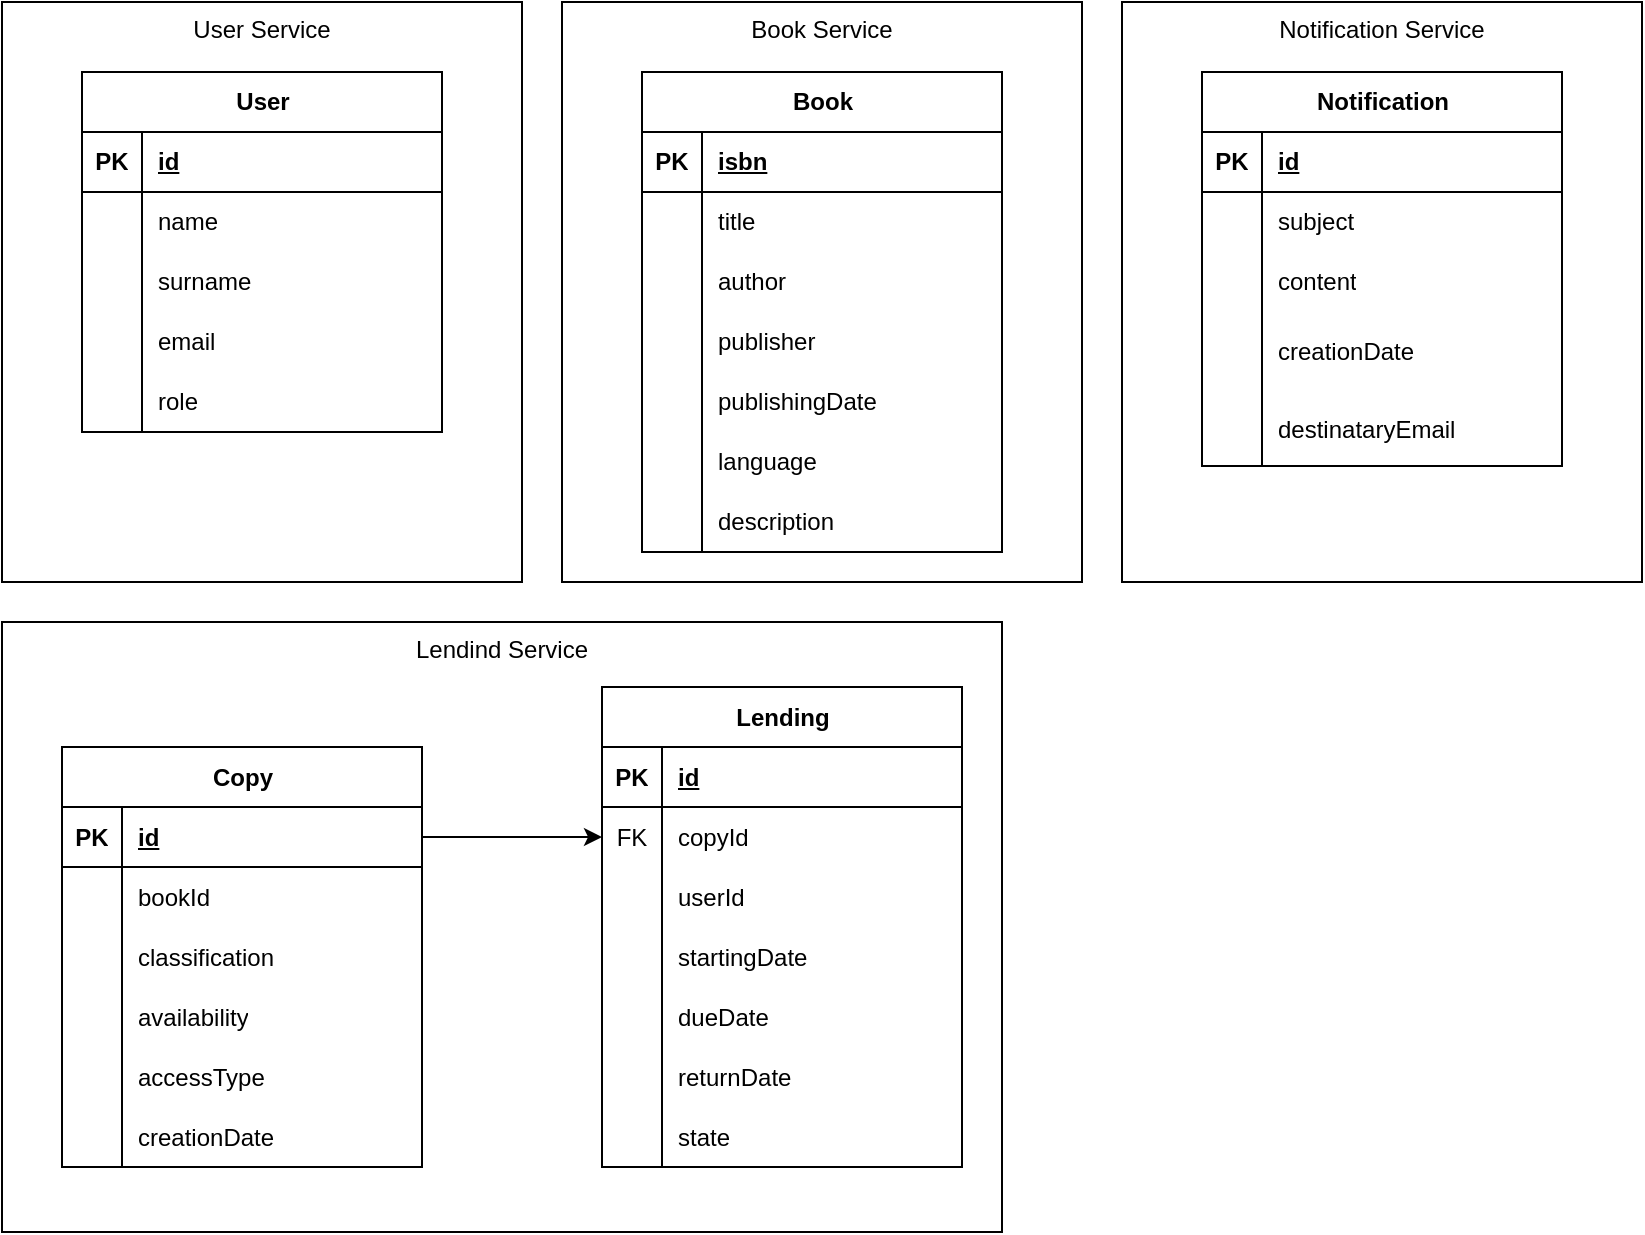 <mxfile version="26.0.16">
  <diagram id="R2lEEEUBdFMjLlhIrx00" name="Page-1">
    <mxGraphModel dx="1501" dy="822" grid="1" gridSize="10" guides="1" tooltips="1" connect="1" arrows="1" fold="1" page="1" pageScale="1" pageWidth="850" pageHeight="1100" math="0" shadow="0" extFonts="Permanent Marker^https://fonts.googleapis.com/css?family=Permanent+Marker">
      <root>
        <mxCell id="0" />
        <mxCell id="1" parent="0" />
        <mxCell id="5AEyeN0AGtQC5Ah8JZ4j-119" value="" style="group" vertex="1" connectable="0" parent="1">
          <mxGeometry x="15" y="320" width="500" height="305" as="geometry" />
        </mxCell>
        <mxCell id="5AEyeN0AGtQC5Ah8JZ4j-117" value="Lendind Service" style="rounded=0;whiteSpace=wrap;html=1;verticalAlign=top;" vertex="1" parent="5AEyeN0AGtQC5Ah8JZ4j-119">
          <mxGeometry width="500" height="305" as="geometry" />
        </mxCell>
        <mxCell id="5AEyeN0AGtQC5Ah8JZ4j-89" value="Copy" style="shape=table;startSize=30;container=1;collapsible=1;childLayout=tableLayout;fixedRows=1;rowLines=0;fontStyle=1;align=center;resizeLast=1;html=1;" vertex="1" parent="5AEyeN0AGtQC5Ah8JZ4j-119">
          <mxGeometry x="30" y="62.5" width="180" height="210" as="geometry" />
        </mxCell>
        <mxCell id="5AEyeN0AGtQC5Ah8JZ4j-90" value="" style="shape=tableRow;horizontal=0;startSize=0;swimlaneHead=0;swimlaneBody=0;fillColor=none;collapsible=0;dropTarget=0;points=[[0,0.5],[1,0.5]];portConstraint=eastwest;top=0;left=0;right=0;bottom=1;" vertex="1" parent="5AEyeN0AGtQC5Ah8JZ4j-89">
          <mxGeometry y="30" width="180" height="30" as="geometry" />
        </mxCell>
        <mxCell id="5AEyeN0AGtQC5Ah8JZ4j-91" value="PK" style="shape=partialRectangle;connectable=0;fillColor=none;top=0;left=0;bottom=0;right=0;fontStyle=1;overflow=hidden;whiteSpace=wrap;html=1;" vertex="1" parent="5AEyeN0AGtQC5Ah8JZ4j-90">
          <mxGeometry width="30" height="30" as="geometry">
            <mxRectangle width="30" height="30" as="alternateBounds" />
          </mxGeometry>
        </mxCell>
        <mxCell id="5AEyeN0AGtQC5Ah8JZ4j-92" value="id" style="shape=partialRectangle;connectable=0;fillColor=none;top=0;left=0;bottom=0;right=0;align=left;spacingLeft=6;fontStyle=5;overflow=hidden;whiteSpace=wrap;html=1;" vertex="1" parent="5AEyeN0AGtQC5Ah8JZ4j-90">
          <mxGeometry x="30" width="150" height="30" as="geometry">
            <mxRectangle width="150" height="30" as="alternateBounds" />
          </mxGeometry>
        </mxCell>
        <mxCell id="5AEyeN0AGtQC5Ah8JZ4j-93" value="" style="shape=tableRow;horizontal=0;startSize=0;swimlaneHead=0;swimlaneBody=0;fillColor=none;collapsible=0;dropTarget=0;points=[[0,0.5],[1,0.5]];portConstraint=eastwest;top=0;left=0;right=0;bottom=0;" vertex="1" parent="5AEyeN0AGtQC5Ah8JZ4j-89">
          <mxGeometry y="60" width="180" height="30" as="geometry" />
        </mxCell>
        <mxCell id="5AEyeN0AGtQC5Ah8JZ4j-94" value="" style="shape=partialRectangle;connectable=0;fillColor=none;top=0;left=0;bottom=0;right=0;editable=1;overflow=hidden;whiteSpace=wrap;html=1;" vertex="1" parent="5AEyeN0AGtQC5Ah8JZ4j-93">
          <mxGeometry width="30" height="30" as="geometry">
            <mxRectangle width="30" height="30" as="alternateBounds" />
          </mxGeometry>
        </mxCell>
        <mxCell id="5AEyeN0AGtQC5Ah8JZ4j-95" value="bookId" style="shape=partialRectangle;connectable=0;fillColor=none;top=0;left=0;bottom=0;right=0;align=left;spacingLeft=6;overflow=hidden;whiteSpace=wrap;html=1;" vertex="1" parent="5AEyeN0AGtQC5Ah8JZ4j-93">
          <mxGeometry x="30" width="150" height="30" as="geometry">
            <mxRectangle width="150" height="30" as="alternateBounds" />
          </mxGeometry>
        </mxCell>
        <mxCell id="5AEyeN0AGtQC5Ah8JZ4j-96" value="" style="shape=tableRow;horizontal=0;startSize=0;swimlaneHead=0;swimlaneBody=0;fillColor=none;collapsible=0;dropTarget=0;points=[[0,0.5],[1,0.5]];portConstraint=eastwest;top=0;left=0;right=0;bottom=0;" vertex="1" parent="5AEyeN0AGtQC5Ah8JZ4j-89">
          <mxGeometry y="90" width="180" height="30" as="geometry" />
        </mxCell>
        <mxCell id="5AEyeN0AGtQC5Ah8JZ4j-97" value="" style="shape=partialRectangle;connectable=0;fillColor=none;top=0;left=0;bottom=0;right=0;editable=1;overflow=hidden;whiteSpace=wrap;html=1;" vertex="1" parent="5AEyeN0AGtQC5Ah8JZ4j-96">
          <mxGeometry width="30" height="30" as="geometry">
            <mxRectangle width="30" height="30" as="alternateBounds" />
          </mxGeometry>
        </mxCell>
        <mxCell id="5AEyeN0AGtQC5Ah8JZ4j-98" value="classification" style="shape=partialRectangle;connectable=0;fillColor=none;top=0;left=0;bottom=0;right=0;align=left;spacingLeft=6;overflow=hidden;whiteSpace=wrap;html=1;" vertex="1" parent="5AEyeN0AGtQC5Ah8JZ4j-96">
          <mxGeometry x="30" width="150" height="30" as="geometry">
            <mxRectangle width="150" height="30" as="alternateBounds" />
          </mxGeometry>
        </mxCell>
        <mxCell id="5AEyeN0AGtQC5Ah8JZ4j-99" value="" style="shape=tableRow;horizontal=0;startSize=0;swimlaneHead=0;swimlaneBody=0;fillColor=none;collapsible=0;dropTarget=0;points=[[0,0.5],[1,0.5]];portConstraint=eastwest;top=0;left=0;right=0;bottom=0;" vertex="1" parent="5AEyeN0AGtQC5Ah8JZ4j-89">
          <mxGeometry y="120" width="180" height="30" as="geometry" />
        </mxCell>
        <mxCell id="5AEyeN0AGtQC5Ah8JZ4j-100" value="" style="shape=partialRectangle;connectable=0;fillColor=none;top=0;left=0;bottom=0;right=0;editable=1;overflow=hidden;whiteSpace=wrap;html=1;" vertex="1" parent="5AEyeN0AGtQC5Ah8JZ4j-99">
          <mxGeometry width="30" height="30" as="geometry">
            <mxRectangle width="30" height="30" as="alternateBounds" />
          </mxGeometry>
        </mxCell>
        <mxCell id="5AEyeN0AGtQC5Ah8JZ4j-101" value="availability" style="shape=partialRectangle;connectable=0;fillColor=none;top=0;left=0;bottom=0;right=0;align=left;spacingLeft=6;overflow=hidden;whiteSpace=wrap;html=1;" vertex="1" parent="5AEyeN0AGtQC5Ah8JZ4j-99">
          <mxGeometry x="30" width="150" height="30" as="geometry">
            <mxRectangle width="150" height="30" as="alternateBounds" />
          </mxGeometry>
        </mxCell>
        <mxCell id="5AEyeN0AGtQC5Ah8JZ4j-108" style="shape=tableRow;horizontal=0;startSize=0;swimlaneHead=0;swimlaneBody=0;fillColor=none;collapsible=0;dropTarget=0;points=[[0,0.5],[1,0.5]];portConstraint=eastwest;top=0;left=0;right=0;bottom=0;" vertex="1" parent="5AEyeN0AGtQC5Ah8JZ4j-89">
          <mxGeometry y="150" width="180" height="30" as="geometry" />
        </mxCell>
        <mxCell id="5AEyeN0AGtQC5Ah8JZ4j-109" style="shape=partialRectangle;connectable=0;fillColor=none;top=0;left=0;bottom=0;right=0;editable=1;overflow=hidden;whiteSpace=wrap;html=1;" vertex="1" parent="5AEyeN0AGtQC5Ah8JZ4j-108">
          <mxGeometry width="30" height="30" as="geometry">
            <mxRectangle width="30" height="30" as="alternateBounds" />
          </mxGeometry>
        </mxCell>
        <mxCell id="5AEyeN0AGtQC5Ah8JZ4j-110" value="accessType" style="shape=partialRectangle;connectable=0;fillColor=none;top=0;left=0;bottom=0;right=0;align=left;spacingLeft=6;overflow=hidden;whiteSpace=wrap;html=1;" vertex="1" parent="5AEyeN0AGtQC5Ah8JZ4j-108">
          <mxGeometry x="30" width="150" height="30" as="geometry">
            <mxRectangle width="150" height="30" as="alternateBounds" />
          </mxGeometry>
        </mxCell>
        <mxCell id="5AEyeN0AGtQC5Ah8JZ4j-129" style="shape=tableRow;horizontal=0;startSize=0;swimlaneHead=0;swimlaneBody=0;fillColor=none;collapsible=0;dropTarget=0;points=[[0,0.5],[1,0.5]];portConstraint=eastwest;top=0;left=0;right=0;bottom=0;" vertex="1" parent="5AEyeN0AGtQC5Ah8JZ4j-89">
          <mxGeometry y="180" width="180" height="30" as="geometry" />
        </mxCell>
        <mxCell id="5AEyeN0AGtQC5Ah8JZ4j-130" style="shape=partialRectangle;connectable=0;fillColor=none;top=0;left=0;bottom=0;right=0;editable=1;overflow=hidden;whiteSpace=wrap;html=1;" vertex="1" parent="5AEyeN0AGtQC5Ah8JZ4j-129">
          <mxGeometry width="30" height="30" as="geometry">
            <mxRectangle width="30" height="30" as="alternateBounds" />
          </mxGeometry>
        </mxCell>
        <mxCell id="5AEyeN0AGtQC5Ah8JZ4j-131" value="creationDate" style="shape=partialRectangle;connectable=0;fillColor=none;top=0;left=0;bottom=0;right=0;align=left;spacingLeft=6;overflow=hidden;whiteSpace=wrap;html=1;" vertex="1" parent="5AEyeN0AGtQC5Ah8JZ4j-129">
          <mxGeometry x="30" width="150" height="30" as="geometry">
            <mxRectangle width="150" height="30" as="alternateBounds" />
          </mxGeometry>
        </mxCell>
        <mxCell id="5AEyeN0AGtQC5Ah8JZ4j-67" value="Lending" style="shape=table;startSize=30;container=1;collapsible=1;childLayout=tableLayout;fixedRows=1;rowLines=0;fontStyle=1;align=center;resizeLast=1;html=1;" vertex="1" parent="5AEyeN0AGtQC5Ah8JZ4j-119">
          <mxGeometry x="300" y="32.5" width="180" height="240" as="geometry" />
        </mxCell>
        <mxCell id="5AEyeN0AGtQC5Ah8JZ4j-68" value="" style="shape=tableRow;horizontal=0;startSize=0;swimlaneHead=0;swimlaneBody=0;fillColor=none;collapsible=0;dropTarget=0;points=[[0,0.5],[1,0.5]];portConstraint=eastwest;top=0;left=0;right=0;bottom=1;" vertex="1" parent="5AEyeN0AGtQC5Ah8JZ4j-67">
          <mxGeometry y="30" width="180" height="30" as="geometry" />
        </mxCell>
        <mxCell id="5AEyeN0AGtQC5Ah8JZ4j-69" value="PK" style="shape=partialRectangle;connectable=0;fillColor=none;top=0;left=0;bottom=0;right=0;fontStyle=1;overflow=hidden;whiteSpace=wrap;html=1;" vertex="1" parent="5AEyeN0AGtQC5Ah8JZ4j-68">
          <mxGeometry width="30" height="30" as="geometry">
            <mxRectangle width="30" height="30" as="alternateBounds" />
          </mxGeometry>
        </mxCell>
        <mxCell id="5AEyeN0AGtQC5Ah8JZ4j-70" value="id" style="shape=partialRectangle;connectable=0;fillColor=none;top=0;left=0;bottom=0;right=0;align=left;spacingLeft=6;fontStyle=5;overflow=hidden;whiteSpace=wrap;html=1;" vertex="1" parent="5AEyeN0AGtQC5Ah8JZ4j-68">
          <mxGeometry x="30" width="150" height="30" as="geometry">
            <mxRectangle width="150" height="30" as="alternateBounds" />
          </mxGeometry>
        </mxCell>
        <mxCell id="5AEyeN0AGtQC5Ah8JZ4j-71" value="" style="shape=tableRow;horizontal=0;startSize=0;swimlaneHead=0;swimlaneBody=0;fillColor=none;collapsible=0;dropTarget=0;points=[[0,0.5],[1,0.5]];portConstraint=eastwest;top=0;left=0;right=0;bottom=0;" vertex="1" parent="5AEyeN0AGtQC5Ah8JZ4j-67">
          <mxGeometry y="60" width="180" height="30" as="geometry" />
        </mxCell>
        <mxCell id="5AEyeN0AGtQC5Ah8JZ4j-72" value="FK" style="shape=partialRectangle;connectable=0;fillColor=none;top=0;left=0;bottom=0;right=0;editable=1;overflow=hidden;whiteSpace=wrap;html=1;" vertex="1" parent="5AEyeN0AGtQC5Ah8JZ4j-71">
          <mxGeometry width="30" height="30" as="geometry">
            <mxRectangle width="30" height="30" as="alternateBounds" />
          </mxGeometry>
        </mxCell>
        <mxCell id="5AEyeN0AGtQC5Ah8JZ4j-73" value="copyId" style="shape=partialRectangle;connectable=0;fillColor=none;top=0;left=0;bottom=0;right=0;align=left;spacingLeft=6;overflow=hidden;whiteSpace=wrap;html=1;" vertex="1" parent="5AEyeN0AGtQC5Ah8JZ4j-71">
          <mxGeometry x="30" width="150" height="30" as="geometry">
            <mxRectangle width="150" height="30" as="alternateBounds" />
          </mxGeometry>
        </mxCell>
        <mxCell id="5AEyeN0AGtQC5Ah8JZ4j-74" value="" style="shape=tableRow;horizontal=0;startSize=0;swimlaneHead=0;swimlaneBody=0;fillColor=none;collapsible=0;dropTarget=0;points=[[0,0.5],[1,0.5]];portConstraint=eastwest;top=0;left=0;right=0;bottom=0;" vertex="1" parent="5AEyeN0AGtQC5Ah8JZ4j-67">
          <mxGeometry y="90" width="180" height="30" as="geometry" />
        </mxCell>
        <mxCell id="5AEyeN0AGtQC5Ah8JZ4j-75" value="" style="shape=partialRectangle;connectable=0;fillColor=none;top=0;left=0;bottom=0;right=0;editable=1;overflow=hidden;whiteSpace=wrap;html=1;" vertex="1" parent="5AEyeN0AGtQC5Ah8JZ4j-74">
          <mxGeometry width="30" height="30" as="geometry">
            <mxRectangle width="30" height="30" as="alternateBounds" />
          </mxGeometry>
        </mxCell>
        <mxCell id="5AEyeN0AGtQC5Ah8JZ4j-76" value="userId" style="shape=partialRectangle;connectable=0;fillColor=none;top=0;left=0;bottom=0;right=0;align=left;spacingLeft=6;overflow=hidden;whiteSpace=wrap;html=1;" vertex="1" parent="5AEyeN0AGtQC5Ah8JZ4j-74">
          <mxGeometry x="30" width="150" height="30" as="geometry">
            <mxRectangle width="150" height="30" as="alternateBounds" />
          </mxGeometry>
        </mxCell>
        <mxCell id="5AEyeN0AGtQC5Ah8JZ4j-77" value="" style="shape=tableRow;horizontal=0;startSize=0;swimlaneHead=0;swimlaneBody=0;fillColor=none;collapsible=0;dropTarget=0;points=[[0,0.5],[1,0.5]];portConstraint=eastwest;top=0;left=0;right=0;bottom=0;" vertex="1" parent="5AEyeN0AGtQC5Ah8JZ4j-67">
          <mxGeometry y="120" width="180" height="30" as="geometry" />
        </mxCell>
        <mxCell id="5AEyeN0AGtQC5Ah8JZ4j-78" value="" style="shape=partialRectangle;connectable=0;fillColor=none;top=0;left=0;bottom=0;right=0;editable=1;overflow=hidden;whiteSpace=wrap;html=1;" vertex="1" parent="5AEyeN0AGtQC5Ah8JZ4j-77">
          <mxGeometry width="30" height="30" as="geometry">
            <mxRectangle width="30" height="30" as="alternateBounds" />
          </mxGeometry>
        </mxCell>
        <mxCell id="5AEyeN0AGtQC5Ah8JZ4j-79" value="startingDate" style="shape=partialRectangle;connectable=0;fillColor=none;top=0;left=0;bottom=0;right=0;align=left;spacingLeft=6;overflow=hidden;whiteSpace=wrap;html=1;" vertex="1" parent="5AEyeN0AGtQC5Ah8JZ4j-77">
          <mxGeometry x="30" width="150" height="30" as="geometry">
            <mxRectangle width="150" height="30" as="alternateBounds" />
          </mxGeometry>
        </mxCell>
        <mxCell id="5AEyeN0AGtQC5Ah8JZ4j-80" style="shape=tableRow;horizontal=0;startSize=0;swimlaneHead=0;swimlaneBody=0;fillColor=none;collapsible=0;dropTarget=0;points=[[0,0.5],[1,0.5]];portConstraint=eastwest;top=0;left=0;right=0;bottom=0;" vertex="1" parent="5AEyeN0AGtQC5Ah8JZ4j-67">
          <mxGeometry y="150" width="180" height="30" as="geometry" />
        </mxCell>
        <mxCell id="5AEyeN0AGtQC5Ah8JZ4j-81" style="shape=partialRectangle;connectable=0;fillColor=none;top=0;left=0;bottom=0;right=0;editable=1;overflow=hidden;whiteSpace=wrap;html=1;" vertex="1" parent="5AEyeN0AGtQC5Ah8JZ4j-80">
          <mxGeometry width="30" height="30" as="geometry">
            <mxRectangle width="30" height="30" as="alternateBounds" />
          </mxGeometry>
        </mxCell>
        <mxCell id="5AEyeN0AGtQC5Ah8JZ4j-82" value="dueDate" style="shape=partialRectangle;connectable=0;fillColor=none;top=0;left=0;bottom=0;right=0;align=left;spacingLeft=6;overflow=hidden;whiteSpace=wrap;html=1;" vertex="1" parent="5AEyeN0AGtQC5Ah8JZ4j-80">
          <mxGeometry x="30" width="150" height="30" as="geometry">
            <mxRectangle width="150" height="30" as="alternateBounds" />
          </mxGeometry>
        </mxCell>
        <mxCell id="5AEyeN0AGtQC5Ah8JZ4j-83" style="shape=tableRow;horizontal=0;startSize=0;swimlaneHead=0;swimlaneBody=0;fillColor=none;collapsible=0;dropTarget=0;points=[[0,0.5],[1,0.5]];portConstraint=eastwest;top=0;left=0;right=0;bottom=0;" vertex="1" parent="5AEyeN0AGtQC5Ah8JZ4j-67">
          <mxGeometry y="180" width="180" height="30" as="geometry" />
        </mxCell>
        <mxCell id="5AEyeN0AGtQC5Ah8JZ4j-84" style="shape=partialRectangle;connectable=0;fillColor=none;top=0;left=0;bottom=0;right=0;editable=1;overflow=hidden;whiteSpace=wrap;html=1;" vertex="1" parent="5AEyeN0AGtQC5Ah8JZ4j-83">
          <mxGeometry width="30" height="30" as="geometry">
            <mxRectangle width="30" height="30" as="alternateBounds" />
          </mxGeometry>
        </mxCell>
        <mxCell id="5AEyeN0AGtQC5Ah8JZ4j-85" value="returnDate" style="shape=partialRectangle;connectable=0;fillColor=none;top=0;left=0;bottom=0;right=0;align=left;spacingLeft=6;overflow=hidden;whiteSpace=wrap;html=1;" vertex="1" parent="5AEyeN0AGtQC5Ah8JZ4j-83">
          <mxGeometry x="30" width="150" height="30" as="geometry">
            <mxRectangle width="150" height="30" as="alternateBounds" />
          </mxGeometry>
        </mxCell>
        <mxCell id="5AEyeN0AGtQC5Ah8JZ4j-86" style="shape=tableRow;horizontal=0;startSize=0;swimlaneHead=0;swimlaneBody=0;fillColor=none;collapsible=0;dropTarget=0;points=[[0,0.5],[1,0.5]];portConstraint=eastwest;top=0;left=0;right=0;bottom=0;" vertex="1" parent="5AEyeN0AGtQC5Ah8JZ4j-67">
          <mxGeometry y="210" width="180" height="30" as="geometry" />
        </mxCell>
        <mxCell id="5AEyeN0AGtQC5Ah8JZ4j-87" style="shape=partialRectangle;connectable=0;fillColor=none;top=0;left=0;bottom=0;right=0;editable=1;overflow=hidden;whiteSpace=wrap;html=1;" vertex="1" parent="5AEyeN0AGtQC5Ah8JZ4j-86">
          <mxGeometry width="30" height="30" as="geometry">
            <mxRectangle width="30" height="30" as="alternateBounds" />
          </mxGeometry>
        </mxCell>
        <mxCell id="5AEyeN0AGtQC5Ah8JZ4j-88" value="state" style="shape=partialRectangle;connectable=0;fillColor=none;top=0;left=0;bottom=0;right=0;align=left;spacingLeft=6;overflow=hidden;whiteSpace=wrap;html=1;" vertex="1" parent="5AEyeN0AGtQC5Ah8JZ4j-86">
          <mxGeometry x="30" width="150" height="30" as="geometry">
            <mxRectangle width="150" height="30" as="alternateBounds" />
          </mxGeometry>
        </mxCell>
        <mxCell id="5AEyeN0AGtQC5Ah8JZ4j-118" style="edgeStyle=orthogonalEdgeStyle;rounded=0;orthogonalLoop=1;jettySize=auto;html=1;entryX=0;entryY=0.5;entryDx=0;entryDy=0;" edge="1" parent="5AEyeN0AGtQC5Ah8JZ4j-119" source="5AEyeN0AGtQC5Ah8JZ4j-90" target="5AEyeN0AGtQC5Ah8JZ4j-71">
          <mxGeometry relative="1" as="geometry" />
        </mxCell>
        <mxCell id="5AEyeN0AGtQC5Ah8JZ4j-126" value="" style="group" vertex="1" connectable="0" parent="1">
          <mxGeometry x="575" y="10" width="260" height="290" as="geometry" />
        </mxCell>
        <mxCell id="5AEyeN0AGtQC5Ah8JZ4j-124" value="Notification Service&lt;div&gt;&lt;br&gt;&lt;/div&gt;" style="rounded=0;whiteSpace=wrap;html=1;verticalAlign=top;" vertex="1" parent="5AEyeN0AGtQC5Ah8JZ4j-126">
          <mxGeometry width="260" height="290" as="geometry" />
        </mxCell>
        <mxCell id="5AEyeN0AGtQC5Ah8JZ4j-45" value="Notification" style="shape=table;startSize=30;container=1;collapsible=1;childLayout=tableLayout;fixedRows=1;rowLines=0;fontStyle=1;align=center;resizeLast=1;html=1;" vertex="1" parent="5AEyeN0AGtQC5Ah8JZ4j-126">
          <mxGeometry x="40" y="35" width="180" height="197.04" as="geometry" />
        </mxCell>
        <mxCell id="5AEyeN0AGtQC5Ah8JZ4j-46" value="" style="shape=tableRow;horizontal=0;startSize=0;swimlaneHead=0;swimlaneBody=0;fillColor=none;collapsible=0;dropTarget=0;points=[[0,0.5],[1,0.5]];portConstraint=eastwest;top=0;left=0;right=0;bottom=1;" vertex="1" parent="5AEyeN0AGtQC5Ah8JZ4j-45">
          <mxGeometry y="30" width="180" height="30" as="geometry" />
        </mxCell>
        <mxCell id="5AEyeN0AGtQC5Ah8JZ4j-47" value="PK" style="shape=partialRectangle;connectable=0;fillColor=none;top=0;left=0;bottom=0;right=0;fontStyle=1;overflow=hidden;whiteSpace=wrap;html=1;" vertex="1" parent="5AEyeN0AGtQC5Ah8JZ4j-46">
          <mxGeometry width="30" height="30" as="geometry">
            <mxRectangle width="30" height="30" as="alternateBounds" />
          </mxGeometry>
        </mxCell>
        <mxCell id="5AEyeN0AGtQC5Ah8JZ4j-48" value="id" style="shape=partialRectangle;connectable=0;fillColor=none;top=0;left=0;bottom=0;right=0;align=left;spacingLeft=6;fontStyle=5;overflow=hidden;whiteSpace=wrap;html=1;" vertex="1" parent="5AEyeN0AGtQC5Ah8JZ4j-46">
          <mxGeometry x="30" width="150" height="30" as="geometry">
            <mxRectangle width="150" height="30" as="alternateBounds" />
          </mxGeometry>
        </mxCell>
        <mxCell id="5AEyeN0AGtQC5Ah8JZ4j-49" value="" style="shape=tableRow;horizontal=0;startSize=0;swimlaneHead=0;swimlaneBody=0;fillColor=none;collapsible=0;dropTarget=0;points=[[0,0.5],[1,0.5]];portConstraint=eastwest;top=0;left=0;right=0;bottom=0;" vertex="1" parent="5AEyeN0AGtQC5Ah8JZ4j-45">
          <mxGeometry y="60" width="180" height="30" as="geometry" />
        </mxCell>
        <mxCell id="5AEyeN0AGtQC5Ah8JZ4j-50" value="" style="shape=partialRectangle;connectable=0;fillColor=none;top=0;left=0;bottom=0;right=0;editable=1;overflow=hidden;whiteSpace=wrap;html=1;" vertex="1" parent="5AEyeN0AGtQC5Ah8JZ4j-49">
          <mxGeometry width="30" height="30" as="geometry">
            <mxRectangle width="30" height="30" as="alternateBounds" />
          </mxGeometry>
        </mxCell>
        <mxCell id="5AEyeN0AGtQC5Ah8JZ4j-51" value="subject" style="shape=partialRectangle;connectable=0;fillColor=none;top=0;left=0;bottom=0;right=0;align=left;spacingLeft=6;overflow=hidden;whiteSpace=wrap;html=1;" vertex="1" parent="5AEyeN0AGtQC5Ah8JZ4j-49">
          <mxGeometry x="30" width="150" height="30" as="geometry">
            <mxRectangle width="150" height="30" as="alternateBounds" />
          </mxGeometry>
        </mxCell>
        <mxCell id="5AEyeN0AGtQC5Ah8JZ4j-52" value="" style="shape=tableRow;horizontal=0;startSize=0;swimlaneHead=0;swimlaneBody=0;fillColor=none;collapsible=0;dropTarget=0;points=[[0,0.5],[1,0.5]];portConstraint=eastwest;top=0;left=0;right=0;bottom=0;" vertex="1" parent="5AEyeN0AGtQC5Ah8JZ4j-45">
          <mxGeometry y="90" width="180" height="30" as="geometry" />
        </mxCell>
        <mxCell id="5AEyeN0AGtQC5Ah8JZ4j-53" value="" style="shape=partialRectangle;connectable=0;fillColor=none;top=0;left=0;bottom=0;right=0;editable=1;overflow=hidden;whiteSpace=wrap;html=1;" vertex="1" parent="5AEyeN0AGtQC5Ah8JZ4j-52">
          <mxGeometry width="30" height="30" as="geometry">
            <mxRectangle width="30" height="30" as="alternateBounds" />
          </mxGeometry>
        </mxCell>
        <mxCell id="5AEyeN0AGtQC5Ah8JZ4j-54" value="content" style="shape=partialRectangle;connectable=0;fillColor=none;top=0;left=0;bottom=0;right=0;align=left;spacingLeft=6;overflow=hidden;whiteSpace=wrap;html=1;" vertex="1" parent="5AEyeN0AGtQC5Ah8JZ4j-52">
          <mxGeometry x="30" width="150" height="30" as="geometry">
            <mxRectangle width="150" height="30" as="alternateBounds" />
          </mxGeometry>
        </mxCell>
        <mxCell id="5AEyeN0AGtQC5Ah8JZ4j-55" value="" style="shape=tableRow;horizontal=0;startSize=0;swimlaneHead=0;swimlaneBody=0;fillColor=none;collapsible=0;dropTarget=0;points=[[0,0.5],[1,0.5]];portConstraint=eastwest;top=0;left=0;right=0;bottom=0;" vertex="1" parent="5AEyeN0AGtQC5Ah8JZ4j-45">
          <mxGeometry y="120" width="180" height="40" as="geometry" />
        </mxCell>
        <mxCell id="5AEyeN0AGtQC5Ah8JZ4j-56" value="" style="shape=partialRectangle;connectable=0;fillColor=none;top=0;left=0;bottom=0;right=0;editable=1;overflow=hidden;whiteSpace=wrap;html=1;" vertex="1" parent="5AEyeN0AGtQC5Ah8JZ4j-55">
          <mxGeometry width="30" height="40" as="geometry">
            <mxRectangle width="30" height="40" as="alternateBounds" />
          </mxGeometry>
        </mxCell>
        <mxCell id="5AEyeN0AGtQC5Ah8JZ4j-57" value="creationDate" style="shape=partialRectangle;connectable=0;fillColor=none;top=0;left=0;bottom=0;right=0;align=left;spacingLeft=6;overflow=hidden;whiteSpace=wrap;html=1;" vertex="1" parent="5AEyeN0AGtQC5Ah8JZ4j-55">
          <mxGeometry x="30" width="150" height="40" as="geometry">
            <mxRectangle width="150" height="40" as="alternateBounds" />
          </mxGeometry>
        </mxCell>
        <mxCell id="5AEyeN0AGtQC5Ah8JZ4j-64" style="shape=tableRow;horizontal=0;startSize=0;swimlaneHead=0;swimlaneBody=0;fillColor=none;collapsible=0;dropTarget=0;points=[[0,0.5],[1,0.5]];portConstraint=eastwest;top=0;left=0;right=0;bottom=0;" vertex="1" parent="5AEyeN0AGtQC5Ah8JZ4j-45">
          <mxGeometry y="160" width="180" height="37" as="geometry" />
        </mxCell>
        <mxCell id="5AEyeN0AGtQC5Ah8JZ4j-65" style="shape=partialRectangle;connectable=0;fillColor=none;top=0;left=0;bottom=0;right=0;editable=1;overflow=hidden;whiteSpace=wrap;html=1;" vertex="1" parent="5AEyeN0AGtQC5Ah8JZ4j-64">
          <mxGeometry width="30" height="37" as="geometry">
            <mxRectangle width="30" height="37" as="alternateBounds" />
          </mxGeometry>
        </mxCell>
        <mxCell id="5AEyeN0AGtQC5Ah8JZ4j-66" value="destinataryEmail" style="shape=partialRectangle;connectable=0;fillColor=none;top=0;left=0;bottom=0;right=0;align=left;spacingLeft=6;overflow=hidden;whiteSpace=wrap;html=1;" vertex="1" parent="5AEyeN0AGtQC5Ah8JZ4j-64">
          <mxGeometry x="30" width="150" height="37" as="geometry">
            <mxRectangle width="150" height="37" as="alternateBounds" />
          </mxGeometry>
        </mxCell>
        <mxCell id="5AEyeN0AGtQC5Ah8JZ4j-127" value="" style="group" vertex="1" connectable="0" parent="1">
          <mxGeometry x="295" y="10" width="260" height="290" as="geometry" />
        </mxCell>
        <mxCell id="5AEyeN0AGtQC5Ah8JZ4j-123" value="Book Service" style="rounded=0;whiteSpace=wrap;html=1;verticalAlign=top;" vertex="1" parent="5AEyeN0AGtQC5Ah8JZ4j-127">
          <mxGeometry width="260" height="290" as="geometry" />
        </mxCell>
        <mxCell id="5AEyeN0AGtQC5Ah8JZ4j-1" value="Book" style="shape=table;startSize=30;container=1;collapsible=1;childLayout=tableLayout;fixedRows=1;rowLines=0;fontStyle=1;align=center;resizeLast=1;html=1;" vertex="1" parent="5AEyeN0AGtQC5Ah8JZ4j-127">
          <mxGeometry x="40" y="35" width="180" height="240" as="geometry" />
        </mxCell>
        <mxCell id="5AEyeN0AGtQC5Ah8JZ4j-2" value="" style="shape=tableRow;horizontal=0;startSize=0;swimlaneHead=0;swimlaneBody=0;fillColor=none;collapsible=0;dropTarget=0;points=[[0,0.5],[1,0.5]];portConstraint=eastwest;top=0;left=0;right=0;bottom=1;" vertex="1" parent="5AEyeN0AGtQC5Ah8JZ4j-1">
          <mxGeometry y="30" width="180" height="30" as="geometry" />
        </mxCell>
        <mxCell id="5AEyeN0AGtQC5Ah8JZ4j-3" value="PK" style="shape=partialRectangle;connectable=0;fillColor=none;top=0;left=0;bottom=0;right=0;fontStyle=1;overflow=hidden;whiteSpace=wrap;html=1;" vertex="1" parent="5AEyeN0AGtQC5Ah8JZ4j-2">
          <mxGeometry width="30" height="30" as="geometry">
            <mxRectangle width="30" height="30" as="alternateBounds" />
          </mxGeometry>
        </mxCell>
        <mxCell id="5AEyeN0AGtQC5Ah8JZ4j-4" value="isbn" style="shape=partialRectangle;connectable=0;fillColor=none;top=0;left=0;bottom=0;right=0;align=left;spacingLeft=6;fontStyle=5;overflow=hidden;whiteSpace=wrap;html=1;" vertex="1" parent="5AEyeN0AGtQC5Ah8JZ4j-2">
          <mxGeometry x="30" width="150" height="30" as="geometry">
            <mxRectangle width="150" height="30" as="alternateBounds" />
          </mxGeometry>
        </mxCell>
        <mxCell id="5AEyeN0AGtQC5Ah8JZ4j-5" value="" style="shape=tableRow;horizontal=0;startSize=0;swimlaneHead=0;swimlaneBody=0;fillColor=none;collapsible=0;dropTarget=0;points=[[0,0.5],[1,0.5]];portConstraint=eastwest;top=0;left=0;right=0;bottom=0;" vertex="1" parent="5AEyeN0AGtQC5Ah8JZ4j-1">
          <mxGeometry y="60" width="180" height="30" as="geometry" />
        </mxCell>
        <mxCell id="5AEyeN0AGtQC5Ah8JZ4j-6" value="" style="shape=partialRectangle;connectable=0;fillColor=none;top=0;left=0;bottom=0;right=0;editable=1;overflow=hidden;whiteSpace=wrap;html=1;" vertex="1" parent="5AEyeN0AGtQC5Ah8JZ4j-5">
          <mxGeometry width="30" height="30" as="geometry">
            <mxRectangle width="30" height="30" as="alternateBounds" />
          </mxGeometry>
        </mxCell>
        <mxCell id="5AEyeN0AGtQC5Ah8JZ4j-7" value="title" style="shape=partialRectangle;connectable=0;fillColor=none;top=0;left=0;bottom=0;right=0;align=left;spacingLeft=6;overflow=hidden;whiteSpace=wrap;html=1;" vertex="1" parent="5AEyeN0AGtQC5Ah8JZ4j-5">
          <mxGeometry x="30" width="150" height="30" as="geometry">
            <mxRectangle width="150" height="30" as="alternateBounds" />
          </mxGeometry>
        </mxCell>
        <mxCell id="5AEyeN0AGtQC5Ah8JZ4j-8" value="" style="shape=tableRow;horizontal=0;startSize=0;swimlaneHead=0;swimlaneBody=0;fillColor=none;collapsible=0;dropTarget=0;points=[[0,0.5],[1,0.5]];portConstraint=eastwest;top=0;left=0;right=0;bottom=0;" vertex="1" parent="5AEyeN0AGtQC5Ah8JZ4j-1">
          <mxGeometry y="90" width="180" height="30" as="geometry" />
        </mxCell>
        <mxCell id="5AEyeN0AGtQC5Ah8JZ4j-9" value="" style="shape=partialRectangle;connectable=0;fillColor=none;top=0;left=0;bottom=0;right=0;editable=1;overflow=hidden;whiteSpace=wrap;html=1;" vertex="1" parent="5AEyeN0AGtQC5Ah8JZ4j-8">
          <mxGeometry width="30" height="30" as="geometry">
            <mxRectangle width="30" height="30" as="alternateBounds" />
          </mxGeometry>
        </mxCell>
        <mxCell id="5AEyeN0AGtQC5Ah8JZ4j-10" value="author" style="shape=partialRectangle;connectable=0;fillColor=none;top=0;left=0;bottom=0;right=0;align=left;spacingLeft=6;overflow=hidden;whiteSpace=wrap;html=1;" vertex="1" parent="5AEyeN0AGtQC5Ah8JZ4j-8">
          <mxGeometry x="30" width="150" height="30" as="geometry">
            <mxRectangle width="150" height="30" as="alternateBounds" />
          </mxGeometry>
        </mxCell>
        <mxCell id="5AEyeN0AGtQC5Ah8JZ4j-11" value="" style="shape=tableRow;horizontal=0;startSize=0;swimlaneHead=0;swimlaneBody=0;fillColor=none;collapsible=0;dropTarget=0;points=[[0,0.5],[1,0.5]];portConstraint=eastwest;top=0;left=0;right=0;bottom=0;" vertex="1" parent="5AEyeN0AGtQC5Ah8JZ4j-1">
          <mxGeometry y="120" width="180" height="30" as="geometry" />
        </mxCell>
        <mxCell id="5AEyeN0AGtQC5Ah8JZ4j-12" value="" style="shape=partialRectangle;connectable=0;fillColor=none;top=0;left=0;bottom=0;right=0;editable=1;overflow=hidden;whiteSpace=wrap;html=1;" vertex="1" parent="5AEyeN0AGtQC5Ah8JZ4j-11">
          <mxGeometry width="30" height="30" as="geometry">
            <mxRectangle width="30" height="30" as="alternateBounds" />
          </mxGeometry>
        </mxCell>
        <mxCell id="5AEyeN0AGtQC5Ah8JZ4j-13" value="publisher" style="shape=partialRectangle;connectable=0;fillColor=none;top=0;left=0;bottom=0;right=0;align=left;spacingLeft=6;overflow=hidden;whiteSpace=wrap;html=1;" vertex="1" parent="5AEyeN0AGtQC5Ah8JZ4j-11">
          <mxGeometry x="30" width="150" height="30" as="geometry">
            <mxRectangle width="150" height="30" as="alternateBounds" />
          </mxGeometry>
        </mxCell>
        <mxCell id="5AEyeN0AGtQC5Ah8JZ4j-14" style="shape=tableRow;horizontal=0;startSize=0;swimlaneHead=0;swimlaneBody=0;fillColor=none;collapsible=0;dropTarget=0;points=[[0,0.5],[1,0.5]];portConstraint=eastwest;top=0;left=0;right=0;bottom=0;" vertex="1" parent="5AEyeN0AGtQC5Ah8JZ4j-1">
          <mxGeometry y="150" width="180" height="30" as="geometry" />
        </mxCell>
        <mxCell id="5AEyeN0AGtQC5Ah8JZ4j-15" style="shape=partialRectangle;connectable=0;fillColor=none;top=0;left=0;bottom=0;right=0;editable=1;overflow=hidden;whiteSpace=wrap;html=1;" vertex="1" parent="5AEyeN0AGtQC5Ah8JZ4j-14">
          <mxGeometry width="30" height="30" as="geometry">
            <mxRectangle width="30" height="30" as="alternateBounds" />
          </mxGeometry>
        </mxCell>
        <mxCell id="5AEyeN0AGtQC5Ah8JZ4j-16" value="publishingDate" style="shape=partialRectangle;connectable=0;fillColor=none;top=0;left=0;bottom=0;right=0;align=left;spacingLeft=6;overflow=hidden;whiteSpace=wrap;html=1;" vertex="1" parent="5AEyeN0AGtQC5Ah8JZ4j-14">
          <mxGeometry x="30" width="150" height="30" as="geometry">
            <mxRectangle width="150" height="30" as="alternateBounds" />
          </mxGeometry>
        </mxCell>
        <mxCell id="5AEyeN0AGtQC5Ah8JZ4j-17" style="shape=tableRow;horizontal=0;startSize=0;swimlaneHead=0;swimlaneBody=0;fillColor=none;collapsible=0;dropTarget=0;points=[[0,0.5],[1,0.5]];portConstraint=eastwest;top=0;left=0;right=0;bottom=0;" vertex="1" parent="5AEyeN0AGtQC5Ah8JZ4j-1">
          <mxGeometry y="180" width="180" height="30" as="geometry" />
        </mxCell>
        <mxCell id="5AEyeN0AGtQC5Ah8JZ4j-18" style="shape=partialRectangle;connectable=0;fillColor=none;top=0;left=0;bottom=0;right=0;editable=1;overflow=hidden;whiteSpace=wrap;html=1;" vertex="1" parent="5AEyeN0AGtQC5Ah8JZ4j-17">
          <mxGeometry width="30" height="30" as="geometry">
            <mxRectangle width="30" height="30" as="alternateBounds" />
          </mxGeometry>
        </mxCell>
        <mxCell id="5AEyeN0AGtQC5Ah8JZ4j-19" value="language" style="shape=partialRectangle;connectable=0;fillColor=none;top=0;left=0;bottom=0;right=0;align=left;spacingLeft=6;overflow=hidden;whiteSpace=wrap;html=1;" vertex="1" parent="5AEyeN0AGtQC5Ah8JZ4j-17">
          <mxGeometry x="30" width="150" height="30" as="geometry">
            <mxRectangle width="150" height="30" as="alternateBounds" />
          </mxGeometry>
        </mxCell>
        <mxCell id="5AEyeN0AGtQC5Ah8JZ4j-120" style="shape=tableRow;horizontal=0;startSize=0;swimlaneHead=0;swimlaneBody=0;fillColor=none;collapsible=0;dropTarget=0;points=[[0,0.5],[1,0.5]];portConstraint=eastwest;top=0;left=0;right=0;bottom=0;" vertex="1" parent="5AEyeN0AGtQC5Ah8JZ4j-1">
          <mxGeometry y="210" width="180" height="30" as="geometry" />
        </mxCell>
        <mxCell id="5AEyeN0AGtQC5Ah8JZ4j-121" style="shape=partialRectangle;connectable=0;fillColor=none;top=0;left=0;bottom=0;right=0;editable=1;overflow=hidden;whiteSpace=wrap;html=1;" vertex="1" parent="5AEyeN0AGtQC5Ah8JZ4j-120">
          <mxGeometry width="30" height="30" as="geometry">
            <mxRectangle width="30" height="30" as="alternateBounds" />
          </mxGeometry>
        </mxCell>
        <mxCell id="5AEyeN0AGtQC5Ah8JZ4j-122" value="description" style="shape=partialRectangle;connectable=0;fillColor=none;top=0;left=0;bottom=0;right=0;align=left;spacingLeft=6;overflow=hidden;whiteSpace=wrap;html=1;" vertex="1" parent="5AEyeN0AGtQC5Ah8JZ4j-120">
          <mxGeometry x="30" width="150" height="30" as="geometry">
            <mxRectangle width="150" height="30" as="alternateBounds" />
          </mxGeometry>
        </mxCell>
        <mxCell id="5AEyeN0AGtQC5Ah8JZ4j-128" value="" style="group" vertex="1" connectable="0" parent="1">
          <mxGeometry x="15" y="10" width="260" height="290" as="geometry" />
        </mxCell>
        <mxCell id="5AEyeN0AGtQC5Ah8JZ4j-125" value="User Service" style="rounded=0;whiteSpace=wrap;html=1;verticalAlign=top;" vertex="1" parent="5AEyeN0AGtQC5Ah8JZ4j-128">
          <mxGeometry width="260" height="290" as="geometry" />
        </mxCell>
        <mxCell id="5AEyeN0AGtQC5Ah8JZ4j-26" value="User" style="shape=table;startSize=30;container=1;collapsible=1;childLayout=tableLayout;fixedRows=1;rowLines=0;fontStyle=1;align=center;resizeLast=1;html=1;" vertex="1" parent="5AEyeN0AGtQC5Ah8JZ4j-128">
          <mxGeometry x="40" y="35" width="180" height="180" as="geometry" />
        </mxCell>
        <mxCell id="5AEyeN0AGtQC5Ah8JZ4j-27" value="" style="shape=tableRow;horizontal=0;startSize=0;swimlaneHead=0;swimlaneBody=0;fillColor=none;collapsible=0;dropTarget=0;points=[[0,0.5],[1,0.5]];portConstraint=eastwest;top=0;left=0;right=0;bottom=1;" vertex="1" parent="5AEyeN0AGtQC5Ah8JZ4j-26">
          <mxGeometry y="30" width="180" height="30" as="geometry" />
        </mxCell>
        <mxCell id="5AEyeN0AGtQC5Ah8JZ4j-28" value="PK" style="shape=partialRectangle;connectable=0;fillColor=none;top=0;left=0;bottom=0;right=0;fontStyle=1;overflow=hidden;whiteSpace=wrap;html=1;" vertex="1" parent="5AEyeN0AGtQC5Ah8JZ4j-27">
          <mxGeometry width="30" height="30" as="geometry">
            <mxRectangle width="30" height="30" as="alternateBounds" />
          </mxGeometry>
        </mxCell>
        <mxCell id="5AEyeN0AGtQC5Ah8JZ4j-29" value="id" style="shape=partialRectangle;connectable=0;fillColor=none;top=0;left=0;bottom=0;right=0;align=left;spacingLeft=6;fontStyle=5;overflow=hidden;whiteSpace=wrap;html=1;" vertex="1" parent="5AEyeN0AGtQC5Ah8JZ4j-27">
          <mxGeometry x="30" width="150" height="30" as="geometry">
            <mxRectangle width="150" height="30" as="alternateBounds" />
          </mxGeometry>
        </mxCell>
        <mxCell id="5AEyeN0AGtQC5Ah8JZ4j-30" value="" style="shape=tableRow;horizontal=0;startSize=0;swimlaneHead=0;swimlaneBody=0;fillColor=none;collapsible=0;dropTarget=0;points=[[0,0.5],[1,0.5]];portConstraint=eastwest;top=0;left=0;right=0;bottom=0;" vertex="1" parent="5AEyeN0AGtQC5Ah8JZ4j-26">
          <mxGeometry y="60" width="180" height="30" as="geometry" />
        </mxCell>
        <mxCell id="5AEyeN0AGtQC5Ah8JZ4j-31" value="" style="shape=partialRectangle;connectable=0;fillColor=none;top=0;left=0;bottom=0;right=0;editable=1;overflow=hidden;whiteSpace=wrap;html=1;" vertex="1" parent="5AEyeN0AGtQC5Ah8JZ4j-30">
          <mxGeometry width="30" height="30" as="geometry">
            <mxRectangle width="30" height="30" as="alternateBounds" />
          </mxGeometry>
        </mxCell>
        <mxCell id="5AEyeN0AGtQC5Ah8JZ4j-32" value="name" style="shape=partialRectangle;connectable=0;fillColor=none;top=0;left=0;bottom=0;right=0;align=left;spacingLeft=6;overflow=hidden;whiteSpace=wrap;html=1;" vertex="1" parent="5AEyeN0AGtQC5Ah8JZ4j-30">
          <mxGeometry x="30" width="150" height="30" as="geometry">
            <mxRectangle width="150" height="30" as="alternateBounds" />
          </mxGeometry>
        </mxCell>
        <mxCell id="5AEyeN0AGtQC5Ah8JZ4j-33" value="" style="shape=tableRow;horizontal=0;startSize=0;swimlaneHead=0;swimlaneBody=0;fillColor=none;collapsible=0;dropTarget=0;points=[[0,0.5],[1,0.5]];portConstraint=eastwest;top=0;left=0;right=0;bottom=0;" vertex="1" parent="5AEyeN0AGtQC5Ah8JZ4j-26">
          <mxGeometry y="90" width="180" height="30" as="geometry" />
        </mxCell>
        <mxCell id="5AEyeN0AGtQC5Ah8JZ4j-34" value="" style="shape=partialRectangle;connectable=0;fillColor=none;top=0;left=0;bottom=0;right=0;editable=1;overflow=hidden;whiteSpace=wrap;html=1;" vertex="1" parent="5AEyeN0AGtQC5Ah8JZ4j-33">
          <mxGeometry width="30" height="30" as="geometry">
            <mxRectangle width="30" height="30" as="alternateBounds" />
          </mxGeometry>
        </mxCell>
        <mxCell id="5AEyeN0AGtQC5Ah8JZ4j-35" value="surname" style="shape=partialRectangle;connectable=0;fillColor=none;top=0;left=0;bottom=0;right=0;align=left;spacingLeft=6;overflow=hidden;whiteSpace=wrap;html=1;" vertex="1" parent="5AEyeN0AGtQC5Ah8JZ4j-33">
          <mxGeometry x="30" width="150" height="30" as="geometry">
            <mxRectangle width="150" height="30" as="alternateBounds" />
          </mxGeometry>
        </mxCell>
        <mxCell id="5AEyeN0AGtQC5Ah8JZ4j-36" value="" style="shape=tableRow;horizontal=0;startSize=0;swimlaneHead=0;swimlaneBody=0;fillColor=none;collapsible=0;dropTarget=0;points=[[0,0.5],[1,0.5]];portConstraint=eastwest;top=0;left=0;right=0;bottom=0;" vertex="1" parent="5AEyeN0AGtQC5Ah8JZ4j-26">
          <mxGeometry y="120" width="180" height="30" as="geometry" />
        </mxCell>
        <mxCell id="5AEyeN0AGtQC5Ah8JZ4j-37" value="" style="shape=partialRectangle;connectable=0;fillColor=none;top=0;left=0;bottom=0;right=0;editable=1;overflow=hidden;whiteSpace=wrap;html=1;" vertex="1" parent="5AEyeN0AGtQC5Ah8JZ4j-36">
          <mxGeometry width="30" height="30" as="geometry">
            <mxRectangle width="30" height="30" as="alternateBounds" />
          </mxGeometry>
        </mxCell>
        <mxCell id="5AEyeN0AGtQC5Ah8JZ4j-38" value="email" style="shape=partialRectangle;connectable=0;fillColor=none;top=0;left=0;bottom=0;right=0;align=left;spacingLeft=6;overflow=hidden;whiteSpace=wrap;html=1;" vertex="1" parent="5AEyeN0AGtQC5Ah8JZ4j-36">
          <mxGeometry x="30" width="150" height="30" as="geometry">
            <mxRectangle width="150" height="30" as="alternateBounds" />
          </mxGeometry>
        </mxCell>
        <mxCell id="5AEyeN0AGtQC5Ah8JZ4j-39" style="shape=tableRow;horizontal=0;startSize=0;swimlaneHead=0;swimlaneBody=0;fillColor=none;collapsible=0;dropTarget=0;points=[[0,0.5],[1,0.5]];portConstraint=eastwest;top=0;left=0;right=0;bottom=0;" vertex="1" parent="5AEyeN0AGtQC5Ah8JZ4j-26">
          <mxGeometry y="150" width="180" height="30" as="geometry" />
        </mxCell>
        <mxCell id="5AEyeN0AGtQC5Ah8JZ4j-40" style="shape=partialRectangle;connectable=0;fillColor=none;top=0;left=0;bottom=0;right=0;editable=1;overflow=hidden;whiteSpace=wrap;html=1;" vertex="1" parent="5AEyeN0AGtQC5Ah8JZ4j-39">
          <mxGeometry width="30" height="30" as="geometry">
            <mxRectangle width="30" height="30" as="alternateBounds" />
          </mxGeometry>
        </mxCell>
        <mxCell id="5AEyeN0AGtQC5Ah8JZ4j-41" value="role" style="shape=partialRectangle;connectable=0;fillColor=none;top=0;left=0;bottom=0;right=0;align=left;spacingLeft=6;overflow=hidden;whiteSpace=wrap;html=1;" vertex="1" parent="5AEyeN0AGtQC5Ah8JZ4j-39">
          <mxGeometry x="30" width="150" height="30" as="geometry">
            <mxRectangle width="150" height="30" as="alternateBounds" />
          </mxGeometry>
        </mxCell>
      </root>
    </mxGraphModel>
  </diagram>
</mxfile>
